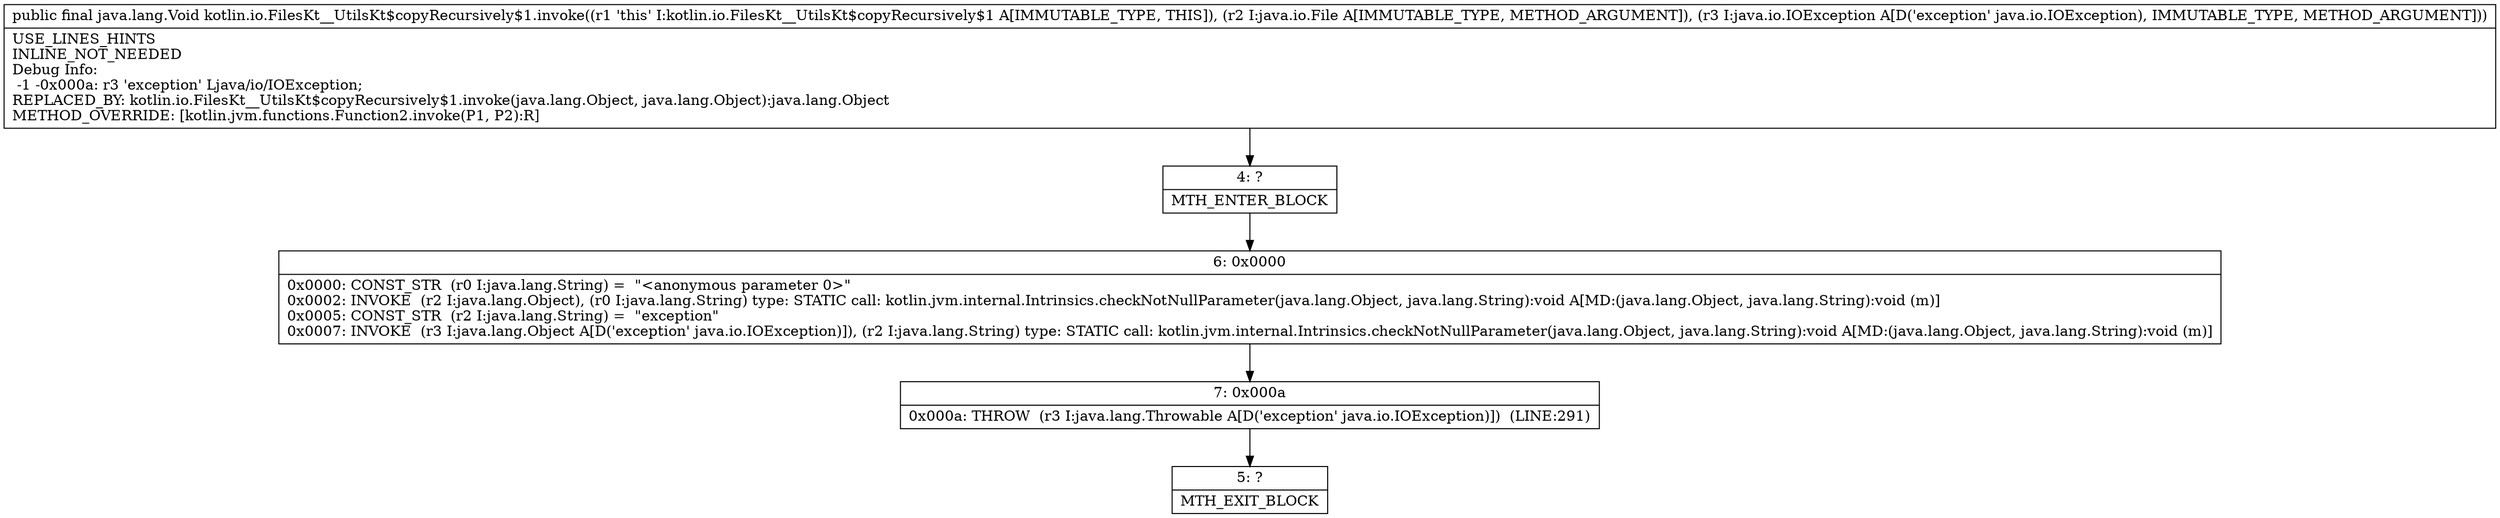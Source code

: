 digraph "CFG forkotlin.io.FilesKt__UtilsKt$copyRecursively$1.invoke(Ljava\/io\/File;Ljava\/io\/IOException;)Ljava\/lang\/Void;" {
Node_4 [shape=record,label="{4\:\ ?|MTH_ENTER_BLOCK\l}"];
Node_6 [shape=record,label="{6\:\ 0x0000|0x0000: CONST_STR  (r0 I:java.lang.String) =  \"\<anonymous parameter 0\>\" \l0x0002: INVOKE  (r2 I:java.lang.Object), (r0 I:java.lang.String) type: STATIC call: kotlin.jvm.internal.Intrinsics.checkNotNullParameter(java.lang.Object, java.lang.String):void A[MD:(java.lang.Object, java.lang.String):void (m)]\l0x0005: CONST_STR  (r2 I:java.lang.String) =  \"exception\" \l0x0007: INVOKE  (r3 I:java.lang.Object A[D('exception' java.io.IOException)]), (r2 I:java.lang.String) type: STATIC call: kotlin.jvm.internal.Intrinsics.checkNotNullParameter(java.lang.Object, java.lang.String):void A[MD:(java.lang.Object, java.lang.String):void (m)]\l}"];
Node_7 [shape=record,label="{7\:\ 0x000a|0x000a: THROW  (r3 I:java.lang.Throwable A[D('exception' java.io.IOException)])  (LINE:291)\l}"];
Node_5 [shape=record,label="{5\:\ ?|MTH_EXIT_BLOCK\l}"];
MethodNode[shape=record,label="{public final java.lang.Void kotlin.io.FilesKt__UtilsKt$copyRecursively$1.invoke((r1 'this' I:kotlin.io.FilesKt__UtilsKt$copyRecursively$1 A[IMMUTABLE_TYPE, THIS]), (r2 I:java.io.File A[IMMUTABLE_TYPE, METHOD_ARGUMENT]), (r3 I:java.io.IOException A[D('exception' java.io.IOException), IMMUTABLE_TYPE, METHOD_ARGUMENT]))  | USE_LINES_HINTS\lINLINE_NOT_NEEDED\lDebug Info:\l  \-1 \-0x000a: r3 'exception' Ljava\/io\/IOException;\lREPLACED_BY: kotlin.io.FilesKt__UtilsKt$copyRecursively$1.invoke(java.lang.Object, java.lang.Object):java.lang.Object\lMETHOD_OVERRIDE: [kotlin.jvm.functions.Function2.invoke(P1, P2):R]\l}"];
MethodNode -> Node_4;Node_4 -> Node_6;
Node_6 -> Node_7;
Node_7 -> Node_5;
}

